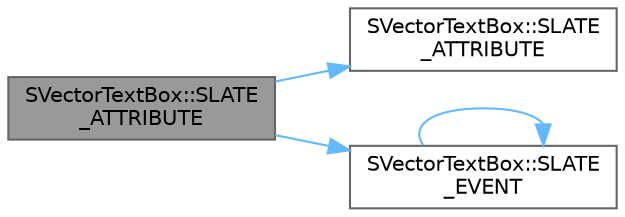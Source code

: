 digraph "SVectorTextBox::SLATE_ATTRIBUTE"
{
 // INTERACTIVE_SVG=YES
 // LATEX_PDF_SIZE
  bgcolor="transparent";
  edge [fontname=Helvetica,fontsize=10,labelfontname=Helvetica,labelfontsize=10];
  node [fontname=Helvetica,fontsize=10,shape=box,height=0.2,width=0.4];
  rankdir="LR";
  Node1 [id="Node000001",label="SVectorTextBox::SLATE\l_ATTRIBUTE",height=0.2,width=0.4,color="gray40", fillcolor="grey60", style="filled", fontcolor="black",tooltip=" "];
  Node1 -> Node2 [id="edge1_Node000001_Node000002",color="steelblue1",style="solid",tooltip=" "];
  Node2 [id="Node000002",label="SVectorTextBox::SLATE\l_ATTRIBUTE",height=0.2,width=0.4,color="grey40", fillcolor="white", style="filled",URL="$db/d72/classSVectorTextBox.html#a500bbfd6ab8f36f70d44e2e3cac1754e",tooltip=" "];
  Node1 -> Node3 [id="edge2_Node000001_Node000003",color="steelblue1",style="solid",tooltip=" "];
  Node3 [id="Node000003",label="SVectorTextBox::SLATE\l_EVENT",height=0.2,width=0.4,color="grey40", fillcolor="white", style="filled",URL="$db/d72/classSVectorTextBox.html#a8a70191aa0761a135d54760b713b62ce",tooltip=" "];
  Node3 -> Node3 [id="edge3_Node000003_Node000003",color="steelblue1",style="solid",tooltip=" "];
}
